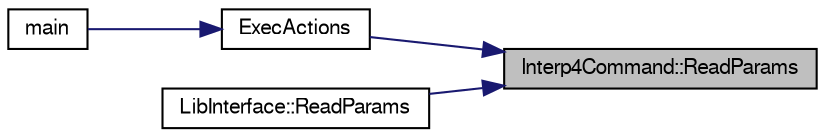 digraph "Interp4Command::ReadParams"
{
 // LATEX_PDF_SIZE
  edge [fontname="FreeSans",fontsize="10",labelfontname="FreeSans",labelfontsize="10"];
  node [fontname="FreeSans",fontsize="10",shape=record];
  rankdir="RL";
  Node1 [label="Interp4Command::ReadParams",height=0.2,width=0.4,color="black", fillcolor="grey75", style="filled", fontcolor="black",tooltip="Czyta wartości parametrów danego polecenia."];
  Node1 -> Node2 [dir="back",color="midnightblue",fontsize="10",style="solid",fontname="FreeSans"];
  Node2 [label="ExecActions",height=0.2,width=0.4,color="black", fillcolor="white", style="filled",URL="$main_8cpp.html#a32106c2f7abf379899d66cc86710d525",tooltip=" "];
  Node2 -> Node3 [dir="back",color="midnightblue",fontsize="10",style="solid",fontname="FreeSans"];
  Node3 [label="main",height=0.2,width=0.4,color="black", fillcolor="white", style="filled",URL="$main_8cpp.html#a3c04138a5bfe5d72780bb7e82a18e627",tooltip=" "];
  Node1 -> Node4 [dir="back",color="midnightblue",fontsize="10",style="solid",fontname="FreeSans"];
  Node4 [label="LibInterface::ReadParams",height=0.2,width=0.4,color="black", fillcolor="white", style="filled",URL="$classLibInterface.html#a576449902177934573ecfff2f220e27a",tooltip="Funkcja umozliwia odczytanie parametrow oraz ich zapis."];
}
